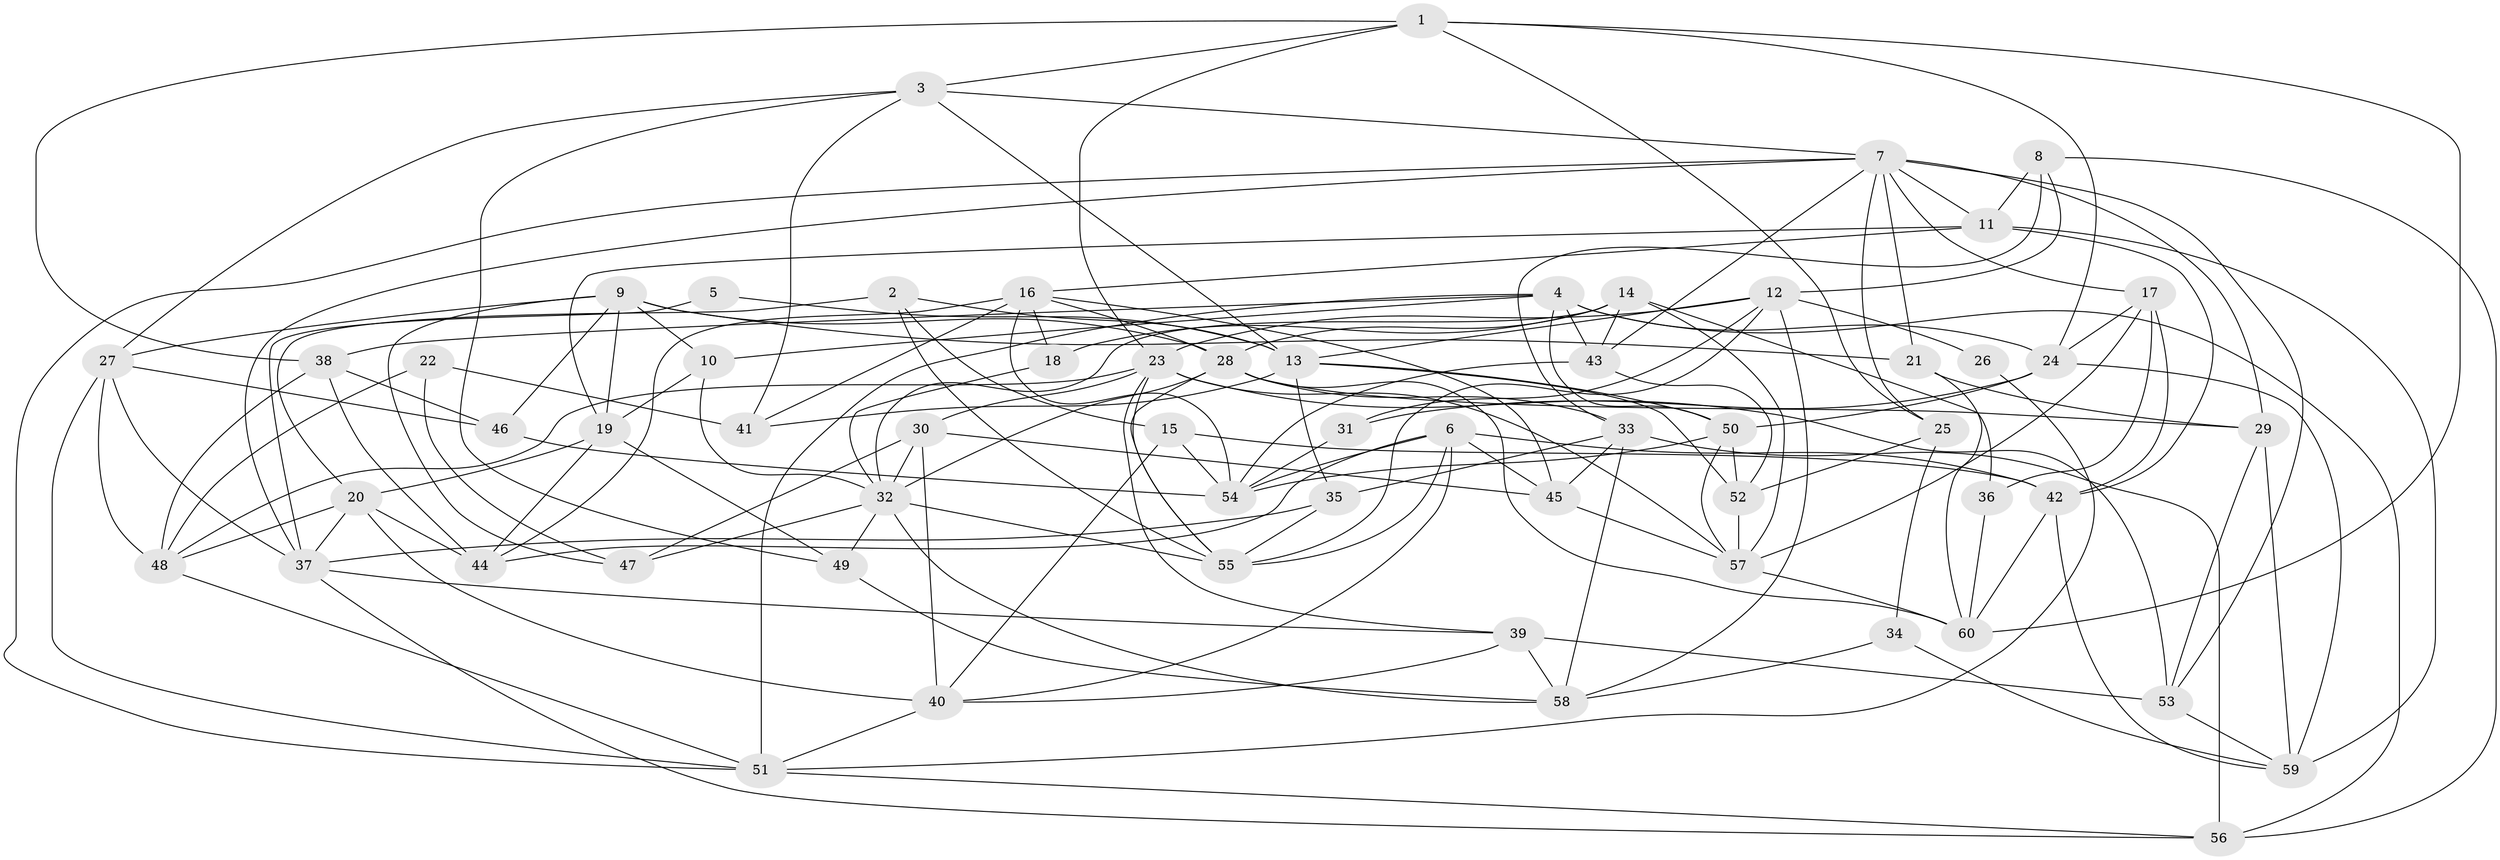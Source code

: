 // original degree distribution, {4: 0.29411764705882354, 7: 0.03361344537815126, 5: 0.16806722689075632, 3: 0.2689075630252101, 6: 0.11764705882352941, 2: 0.11764705882352941}
// Generated by graph-tools (version 1.1) at 2025/02/03/09/25 03:02:09]
// undirected, 60 vertices, 163 edges
graph export_dot {
graph [start="1"]
  node [color=gray90,style=filled];
  1;
  2;
  3;
  4;
  5;
  6;
  7;
  8;
  9;
  10;
  11;
  12;
  13;
  14;
  15;
  16;
  17;
  18;
  19;
  20;
  21;
  22;
  23;
  24;
  25;
  26;
  27;
  28;
  29;
  30;
  31;
  32;
  33;
  34;
  35;
  36;
  37;
  38;
  39;
  40;
  41;
  42;
  43;
  44;
  45;
  46;
  47;
  48;
  49;
  50;
  51;
  52;
  53;
  54;
  55;
  56;
  57;
  58;
  59;
  60;
  1 -- 3 [weight=1.0];
  1 -- 23 [weight=1.0];
  1 -- 24 [weight=1.0];
  1 -- 25 [weight=1.0];
  1 -- 38 [weight=1.0];
  1 -- 60 [weight=1.0];
  2 -- 13 [weight=1.0];
  2 -- 15 [weight=1.0];
  2 -- 20 [weight=1.0];
  2 -- 55 [weight=1.0];
  3 -- 7 [weight=1.0];
  3 -- 13 [weight=1.0];
  3 -- 27 [weight=1.0];
  3 -- 41 [weight=1.0];
  3 -- 49 [weight=1.0];
  4 -- 10 [weight=1.0];
  4 -- 24 [weight=2.0];
  4 -- 38 [weight=1.0];
  4 -- 43 [weight=1.0];
  4 -- 50 [weight=1.0];
  4 -- 51 [weight=1.0];
  4 -- 56 [weight=2.0];
  5 -- 13 [weight=1.0];
  5 -- 37 [weight=1.0];
  6 -- 40 [weight=1.0];
  6 -- 42 [weight=1.0];
  6 -- 44 [weight=1.0];
  6 -- 45 [weight=1.0];
  6 -- 54 [weight=1.0];
  6 -- 55 [weight=1.0];
  7 -- 11 [weight=1.0];
  7 -- 17 [weight=1.0];
  7 -- 21 [weight=1.0];
  7 -- 25 [weight=1.0];
  7 -- 29 [weight=1.0];
  7 -- 37 [weight=1.0];
  7 -- 43 [weight=1.0];
  7 -- 51 [weight=1.0];
  7 -- 53 [weight=1.0];
  8 -- 11 [weight=2.0];
  8 -- 12 [weight=1.0];
  8 -- 33 [weight=1.0];
  8 -- 56 [weight=1.0];
  9 -- 10 [weight=1.0];
  9 -- 19 [weight=1.0];
  9 -- 21 [weight=1.0];
  9 -- 27 [weight=1.0];
  9 -- 28 [weight=1.0];
  9 -- 46 [weight=1.0];
  9 -- 47 [weight=1.0];
  10 -- 19 [weight=1.0];
  10 -- 32 [weight=1.0];
  11 -- 16 [weight=1.0];
  11 -- 19 [weight=1.0];
  11 -- 42 [weight=1.0];
  11 -- 59 [weight=2.0];
  12 -- 13 [weight=1.0];
  12 -- 23 [weight=1.0];
  12 -- 26 [weight=2.0];
  12 -- 31 [weight=1.0];
  12 -- 55 [weight=2.0];
  12 -- 58 [weight=1.0];
  13 -- 35 [weight=1.0];
  13 -- 41 [weight=1.0];
  13 -- 50 [weight=1.0];
  13 -- 52 [weight=1.0];
  14 -- 18 [weight=1.0];
  14 -- 28 [weight=1.0];
  14 -- 32 [weight=1.0];
  14 -- 36 [weight=1.0];
  14 -- 43 [weight=1.0];
  14 -- 57 [weight=1.0];
  15 -- 40 [weight=1.0];
  15 -- 42 [weight=1.0];
  15 -- 54 [weight=1.0];
  16 -- 18 [weight=1.0];
  16 -- 28 [weight=1.0];
  16 -- 41 [weight=1.0];
  16 -- 44 [weight=1.0];
  16 -- 45 [weight=1.0];
  16 -- 54 [weight=1.0];
  17 -- 24 [weight=1.0];
  17 -- 36 [weight=1.0];
  17 -- 42 [weight=1.0];
  17 -- 57 [weight=1.0];
  18 -- 32 [weight=1.0];
  19 -- 20 [weight=1.0];
  19 -- 44 [weight=1.0];
  19 -- 49 [weight=1.0];
  20 -- 37 [weight=1.0];
  20 -- 40 [weight=1.0];
  20 -- 44 [weight=1.0];
  20 -- 48 [weight=1.0];
  21 -- 29 [weight=1.0];
  21 -- 60 [weight=1.0];
  22 -- 41 [weight=1.0];
  22 -- 47 [weight=1.0];
  22 -- 48 [weight=1.0];
  23 -- 30 [weight=1.0];
  23 -- 39 [weight=1.0];
  23 -- 48 [weight=1.0];
  23 -- 53 [weight=1.0];
  23 -- 55 [weight=1.0];
  23 -- 57 [weight=1.0];
  24 -- 31 [weight=1.0];
  24 -- 50 [weight=1.0];
  24 -- 59 [weight=1.0];
  25 -- 34 [weight=1.0];
  25 -- 52 [weight=2.0];
  26 -- 51 [weight=1.0];
  27 -- 37 [weight=1.0];
  27 -- 46 [weight=1.0];
  27 -- 48 [weight=1.0];
  27 -- 51 [weight=1.0];
  28 -- 29 [weight=1.0];
  28 -- 32 [weight=1.0];
  28 -- 33 [weight=1.0];
  28 -- 55 [weight=1.0];
  28 -- 60 [weight=1.0];
  29 -- 53 [weight=1.0];
  29 -- 59 [weight=1.0];
  30 -- 32 [weight=1.0];
  30 -- 40 [weight=2.0];
  30 -- 45 [weight=1.0];
  30 -- 47 [weight=1.0];
  31 -- 54 [weight=2.0];
  32 -- 47 [weight=1.0];
  32 -- 49 [weight=1.0];
  32 -- 55 [weight=1.0];
  32 -- 58 [weight=1.0];
  33 -- 35 [weight=1.0];
  33 -- 45 [weight=1.0];
  33 -- 56 [weight=2.0];
  33 -- 58 [weight=1.0];
  34 -- 58 [weight=1.0];
  34 -- 59 [weight=1.0];
  35 -- 37 [weight=1.0];
  35 -- 55 [weight=1.0];
  36 -- 60 [weight=2.0];
  37 -- 39 [weight=1.0];
  37 -- 56 [weight=1.0];
  38 -- 44 [weight=1.0];
  38 -- 46 [weight=1.0];
  38 -- 48 [weight=1.0];
  39 -- 40 [weight=1.0];
  39 -- 53 [weight=1.0];
  39 -- 58 [weight=1.0];
  40 -- 51 [weight=1.0];
  42 -- 59 [weight=1.0];
  42 -- 60 [weight=1.0];
  43 -- 52 [weight=1.0];
  43 -- 54 [weight=1.0];
  45 -- 57 [weight=1.0];
  46 -- 54 [weight=1.0];
  48 -- 51 [weight=1.0];
  49 -- 58 [weight=1.0];
  50 -- 52 [weight=2.0];
  50 -- 54 [weight=1.0];
  50 -- 57 [weight=1.0];
  51 -- 56 [weight=1.0];
  52 -- 57 [weight=1.0];
  53 -- 59 [weight=1.0];
  57 -- 60 [weight=1.0];
}

